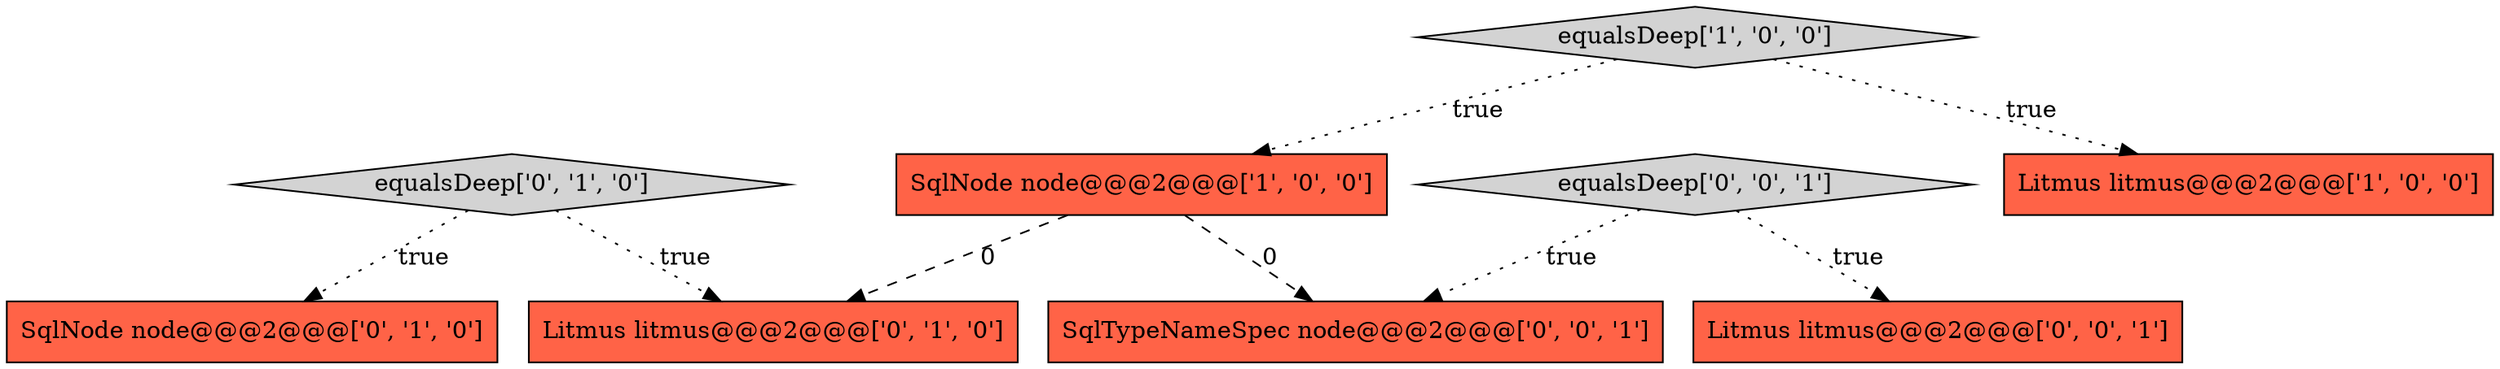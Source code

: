 digraph {
3 [style = filled, label = "SqlNode node@@@2@@@['0', '1', '0']", fillcolor = tomato, shape = box image = "AAA0AAABBB2BBB"];
8 [style = filled, label = "SqlTypeNameSpec node@@@2@@@['0', '0', '1']", fillcolor = tomato, shape = box image = "AAA0AAABBB3BBB"];
0 [style = filled, label = "equalsDeep['1', '0', '0']", fillcolor = lightgray, shape = diamond image = "AAA0AAABBB1BBB"];
7 [style = filled, label = "equalsDeep['0', '0', '1']", fillcolor = lightgray, shape = diamond image = "AAA0AAABBB3BBB"];
6 [style = filled, label = "Litmus litmus@@@2@@@['0', '0', '1']", fillcolor = tomato, shape = box image = "AAA0AAABBB3BBB"];
4 [style = filled, label = "Litmus litmus@@@2@@@['0', '1', '0']", fillcolor = tomato, shape = box image = "AAA1AAABBB2BBB"];
2 [style = filled, label = "SqlNode node@@@2@@@['1', '0', '0']", fillcolor = tomato, shape = box image = "AAA1AAABBB1BBB"];
1 [style = filled, label = "Litmus litmus@@@2@@@['1', '0', '0']", fillcolor = tomato, shape = box image = "AAA0AAABBB1BBB"];
5 [style = filled, label = "equalsDeep['0', '1', '0']", fillcolor = lightgray, shape = diamond image = "AAA0AAABBB2BBB"];
2->4 [style = dashed, label="0"];
7->6 [style = dotted, label="true"];
0->2 [style = dotted, label="true"];
5->3 [style = dotted, label="true"];
7->8 [style = dotted, label="true"];
2->8 [style = dashed, label="0"];
5->4 [style = dotted, label="true"];
0->1 [style = dotted, label="true"];
}
